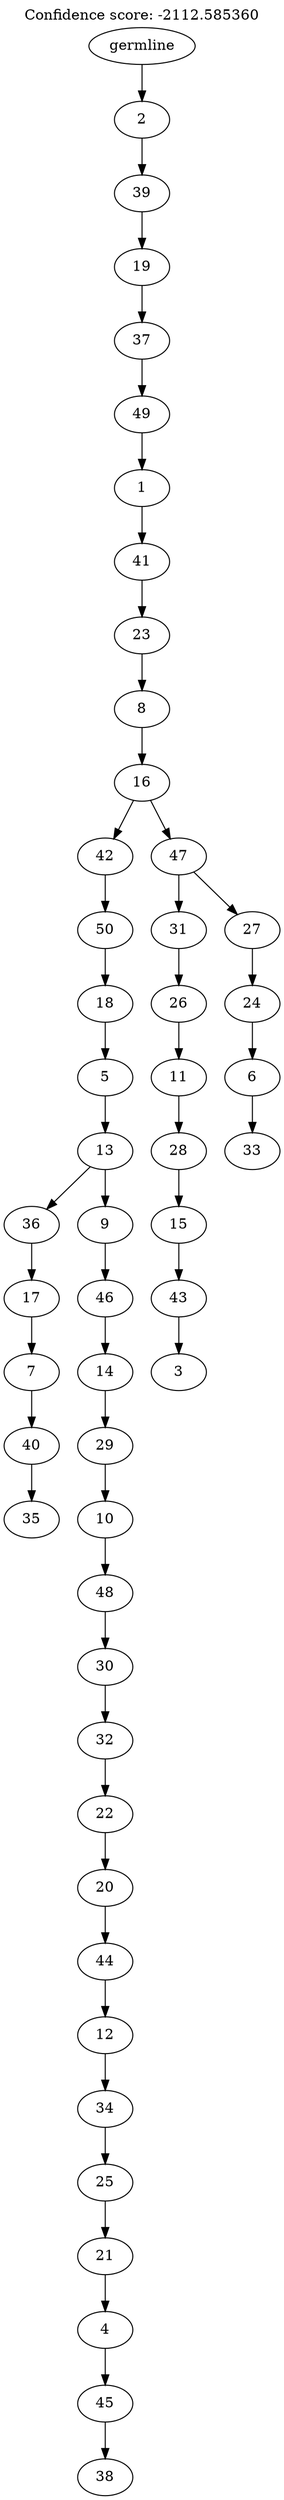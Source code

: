 digraph g {
	"49" -> "50";
	"50" [label="35"];
	"48" -> "49";
	"49" [label="40"];
	"47" -> "48";
	"48" [label="7"];
	"46" -> "47";
	"47" [label="17"];
	"44" -> "45";
	"45" [label="38"];
	"43" -> "44";
	"44" [label="45"];
	"42" -> "43";
	"43" [label="4"];
	"41" -> "42";
	"42" [label="21"];
	"40" -> "41";
	"41" [label="25"];
	"39" -> "40";
	"40" [label="34"];
	"38" -> "39";
	"39" [label="12"];
	"37" -> "38";
	"38" [label="44"];
	"36" -> "37";
	"37" [label="20"];
	"35" -> "36";
	"36" [label="22"];
	"34" -> "35";
	"35" [label="32"];
	"33" -> "34";
	"34" [label="30"];
	"32" -> "33";
	"33" [label="48"];
	"31" -> "32";
	"32" [label="10"];
	"30" -> "31";
	"31" [label="29"];
	"29" -> "30";
	"30" [label="14"];
	"28" -> "29";
	"29" [label="46"];
	"27" -> "28";
	"28" [label="9"];
	"27" -> "46";
	"46" [label="36"];
	"26" -> "27";
	"27" [label="13"];
	"25" -> "26";
	"26" [label="5"];
	"24" -> "25";
	"25" [label="18"];
	"23" -> "24";
	"24" [label="50"];
	"21" -> "22";
	"22" [label="3"];
	"20" -> "21";
	"21" [label="43"];
	"19" -> "20";
	"20" [label="15"];
	"18" -> "19";
	"19" [label="28"];
	"17" -> "18";
	"18" [label="11"];
	"16" -> "17";
	"17" [label="26"];
	"14" -> "15";
	"15" [label="33"];
	"13" -> "14";
	"14" [label="6"];
	"12" -> "13";
	"13" [label="24"];
	"11" -> "12";
	"12" [label="27"];
	"11" -> "16";
	"16" [label="31"];
	"10" -> "11";
	"11" [label="47"];
	"10" -> "23";
	"23" [label="42"];
	"9" -> "10";
	"10" [label="16"];
	"8" -> "9";
	"9" [label="8"];
	"7" -> "8";
	"8" [label="23"];
	"6" -> "7";
	"7" [label="41"];
	"5" -> "6";
	"6" [label="1"];
	"4" -> "5";
	"5" [label="49"];
	"3" -> "4";
	"4" [label="37"];
	"2" -> "3";
	"3" [label="19"];
	"1" -> "2";
	"2" [label="39"];
	"0" -> "1";
	"1" [label="2"];
	"0" [label="germline"];
	labelloc="t";
	label="Confidence score: -2112.585360";
}
